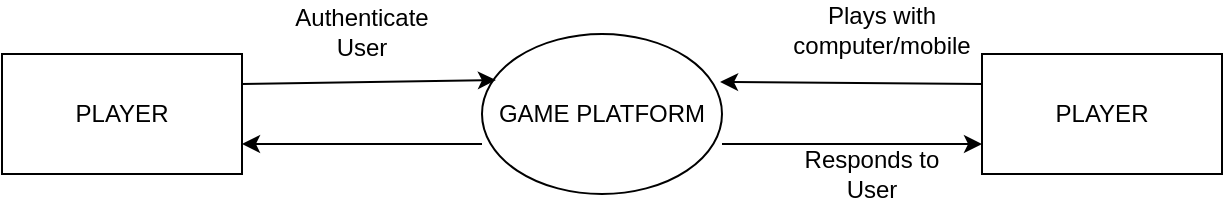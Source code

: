 <mxfile version="14.7.6" type="github">
  <diagram id="ZuXI9lpOAoWPFJ6XL-Pz" name="Page-1">
    <mxGraphModel dx="1038" dy="603" grid="1" gridSize="10" guides="1" tooltips="1" connect="1" arrows="1" fold="1" page="1" pageScale="1" pageWidth="850" pageHeight="1100" math="0" shadow="0">
      <root>
        <mxCell id="0" />
        <mxCell id="1" parent="0" />
        <mxCell id="hbxPe9zIKeEGYbhAQwGU-1" value="PLAYER" style="rounded=0;whiteSpace=wrap;html=1;" vertex="1" parent="1">
          <mxGeometry x="80" y="320" width="120" height="60" as="geometry" />
        </mxCell>
        <mxCell id="hbxPe9zIKeEGYbhAQwGU-2" value="GAME PLATFORM" style="ellipse;whiteSpace=wrap;html=1;" vertex="1" parent="1">
          <mxGeometry x="320" y="310" width="120" height="80" as="geometry" />
        </mxCell>
        <mxCell id="hbxPe9zIKeEGYbhAQwGU-3" value="" style="endArrow=classic;html=1;exitX=1;exitY=0.25;exitDx=0;exitDy=0;entryX=0.058;entryY=0.288;entryDx=0;entryDy=0;entryPerimeter=0;" edge="1" parent="1" source="hbxPe9zIKeEGYbhAQwGU-1" target="hbxPe9zIKeEGYbhAQwGU-2">
          <mxGeometry width="50" height="50" relative="1" as="geometry">
            <mxPoint x="400" y="340" as="sourcePoint" />
            <mxPoint x="320" y="240" as="targetPoint" />
          </mxGeometry>
        </mxCell>
        <mxCell id="hbxPe9zIKeEGYbhAQwGU-4" value="" style="endArrow=classic;html=1;entryX=1;entryY=0.75;entryDx=0;entryDy=0;exitX=0;exitY=0.688;exitDx=0;exitDy=0;exitPerimeter=0;" edge="1" parent="1" source="hbxPe9zIKeEGYbhAQwGU-2" target="hbxPe9zIKeEGYbhAQwGU-1">
          <mxGeometry width="50" height="50" relative="1" as="geometry">
            <mxPoint x="330" y="365" as="sourcePoint" />
            <mxPoint x="399.96" y="317.04" as="targetPoint" />
          </mxGeometry>
        </mxCell>
        <mxCell id="hbxPe9zIKeEGYbhAQwGU-5" value="PLAYER" style="rounded=0;whiteSpace=wrap;html=1;" vertex="1" parent="1">
          <mxGeometry x="570" y="320" width="120" height="60" as="geometry" />
        </mxCell>
        <mxCell id="hbxPe9zIKeEGYbhAQwGU-6" value="" style="endArrow=classic;html=1;exitX=0;exitY=0.25;exitDx=0;exitDy=0;entryX=0.992;entryY=0.3;entryDx=0;entryDy=0;entryPerimeter=0;" edge="1" parent="1" source="hbxPe9zIKeEGYbhAQwGU-5" target="hbxPe9zIKeEGYbhAQwGU-2">
          <mxGeometry width="50" height="50" relative="1" as="geometry">
            <mxPoint x="790" y="600" as="sourcePoint" />
            <mxPoint x="779.96" y="567.04" as="targetPoint" />
          </mxGeometry>
        </mxCell>
        <mxCell id="hbxPe9zIKeEGYbhAQwGU-7" value="" style="endArrow=classic;html=1;exitX=1;exitY=0.688;exitDx=0;exitDy=0;exitPerimeter=0;entryX=0;entryY=0.75;entryDx=0;entryDy=0;" edge="1" parent="1" target="hbxPe9zIKeEGYbhAQwGU-5" source="hbxPe9zIKeEGYbhAQwGU-2">
          <mxGeometry width="50" height="50" relative="1" as="geometry">
            <mxPoint x="510" y="480" as="sourcePoint" />
            <mxPoint x="560" y="420" as="targetPoint" />
          </mxGeometry>
        </mxCell>
        <mxCell id="hbxPe9zIKeEGYbhAQwGU-8" value="Authenticate User" style="text;html=1;strokeColor=none;fillColor=none;align=center;verticalAlign=middle;whiteSpace=wrap;rounded=0;" vertex="1" parent="1">
          <mxGeometry x="240" y="297.5" width="40" height="22.5" as="geometry" />
        </mxCell>
        <mxCell id="hbxPe9zIKeEGYbhAQwGU-10" value="Plays with computer/mobile" style="text;html=1;strokeColor=none;fillColor=none;align=center;verticalAlign=middle;whiteSpace=wrap;rounded=0;" vertex="1" parent="1">
          <mxGeometry x="480" y="295" width="80" height="25" as="geometry" />
        </mxCell>
        <mxCell id="hbxPe9zIKeEGYbhAQwGU-11" value="Responds to User" style="text;html=1;strokeColor=none;fillColor=none;align=center;verticalAlign=middle;whiteSpace=wrap;rounded=0;" vertex="1" parent="1">
          <mxGeometry x="480" y="370" width="70" height="20" as="geometry" />
        </mxCell>
      </root>
    </mxGraphModel>
  </diagram>
</mxfile>
